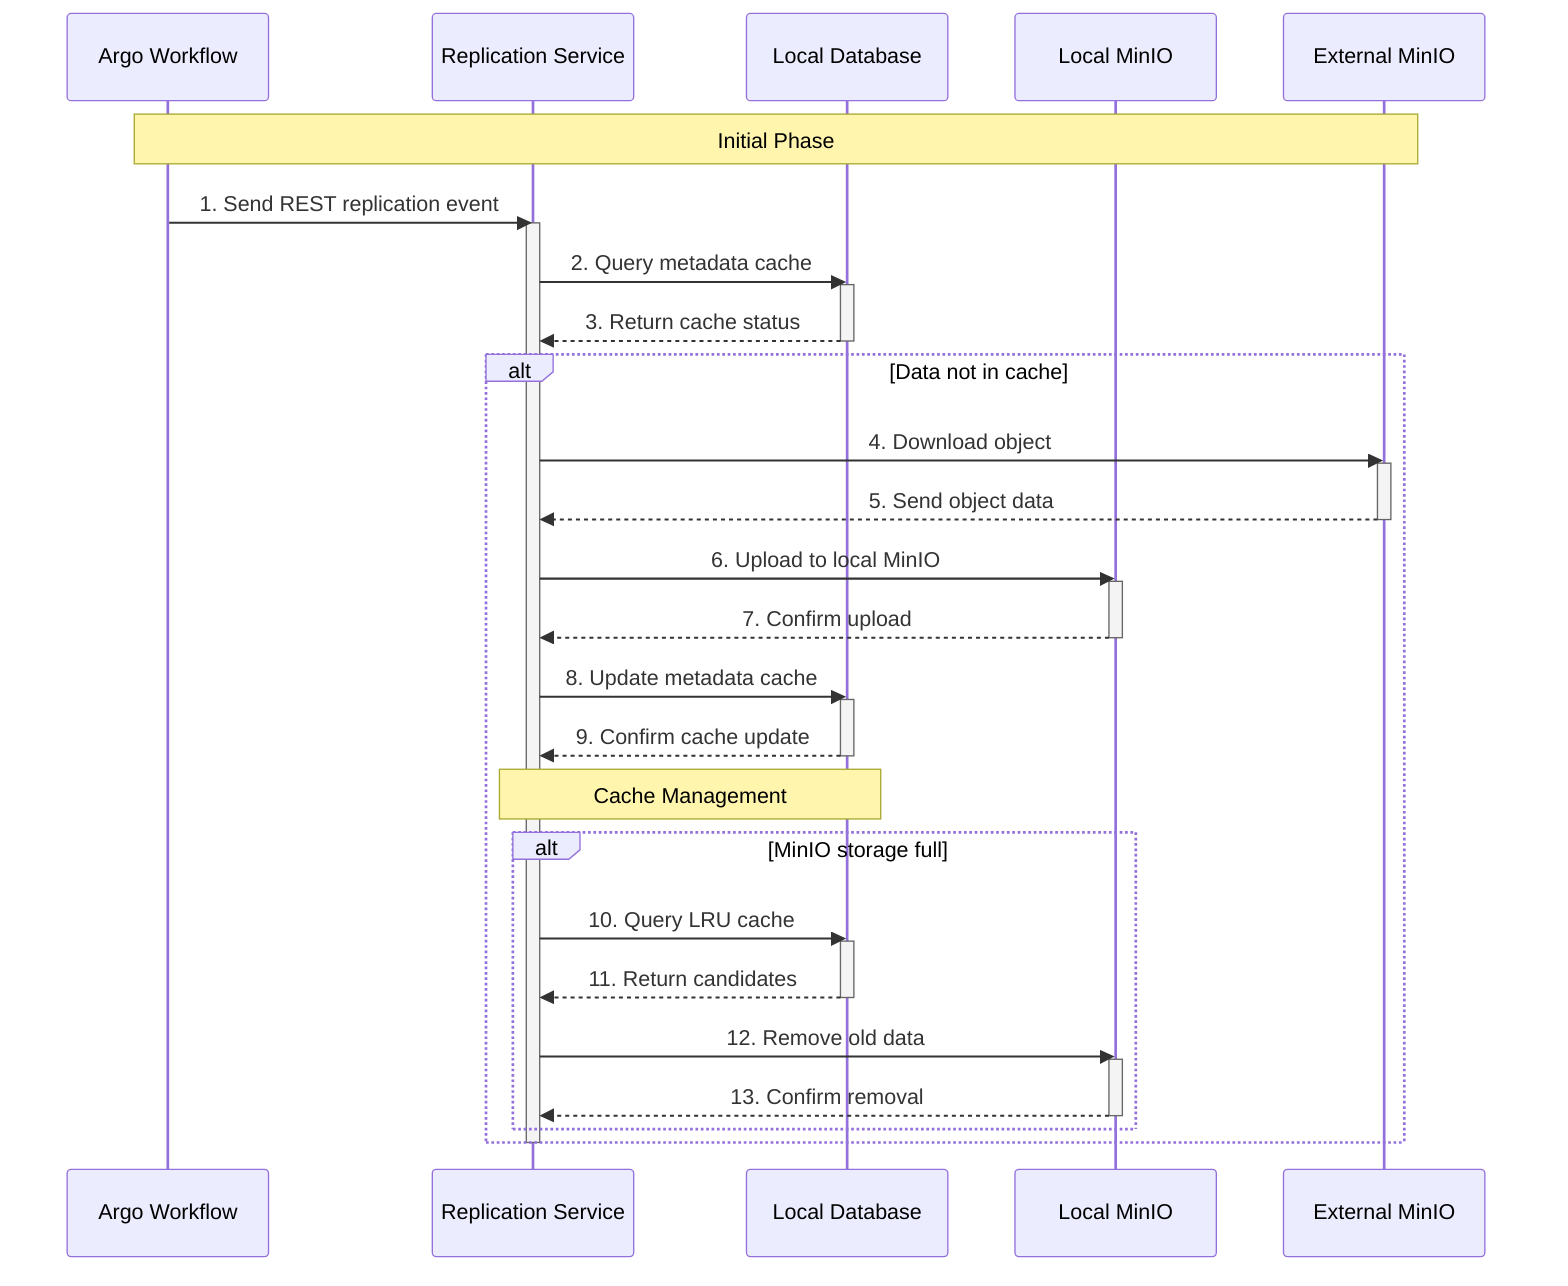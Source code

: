 sequenceDiagram
    participant AW as Argo Workflow
    participant RS as Replication Service
    participant DB as Local Database
    participant LM as Local MinIO
    participant EM as External MinIO
    
    Note over AW,EM: Initial Phase
    
    AW->>RS: 1. Send REST replication event
    activate RS
    RS->>DB: 2. Query metadata cache
    activate DB
    DB-->>RS: 3. Return cache status
    deactivate DB
    
    alt Data not in cache
        RS->>EM: 4. Download object
        activate EM
        EM-->>RS: 5. Send object data
        deactivate EM
        
        RS->>LM: 6. Upload to local MinIO
        activate LM
        LM-->>RS: 7. Confirm upload
        deactivate LM
        
        RS->>DB: 8. Update metadata cache
        activate DB
        DB-->>RS: 9. Confirm cache update
        deactivate DB
        
        Note over RS,DB: Cache Management
        alt MinIO storage full
            RS->>DB: 10. Query LRU cache
            activate DB
            DB-->>RS: 11. Return candidates
            deactivate DB
            
            RS->>LM: 12. Remove old data
            activate LM
            LM-->>RS: 13. Confirm removal
            deactivate LM
        end
    end
    
    deactivate RS